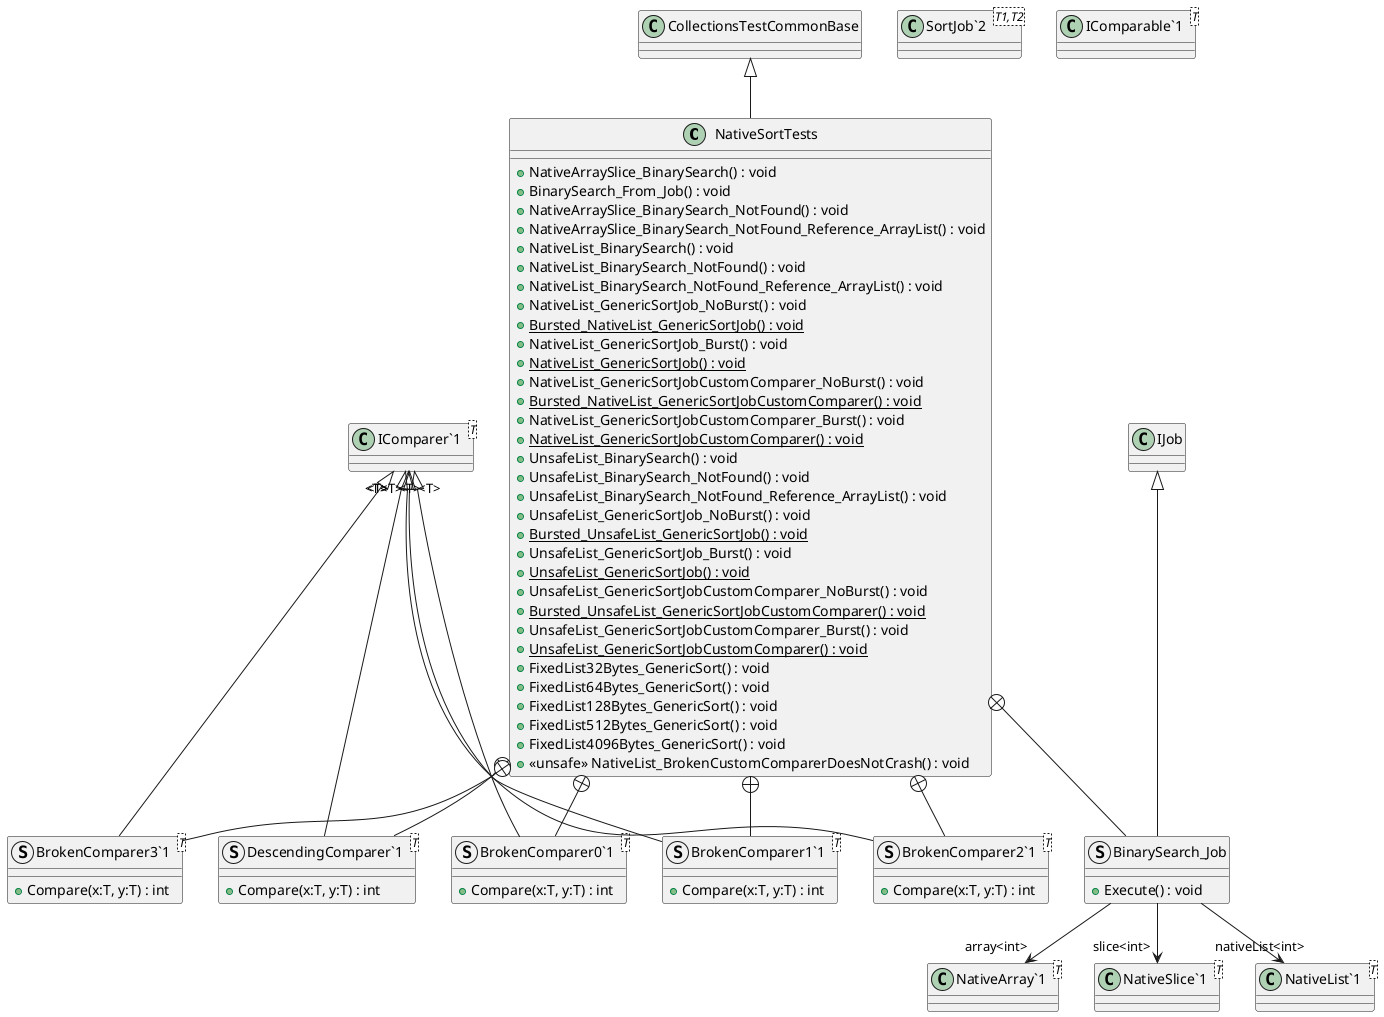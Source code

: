 @startuml
class NativeSortTests {
    + NativeArraySlice_BinarySearch() : void
    + BinarySearch_From_Job() : void
    + NativeArraySlice_BinarySearch_NotFound() : void
    + NativeArraySlice_BinarySearch_NotFound_Reference_ArrayList() : void
    + NativeList_BinarySearch() : void
    + NativeList_BinarySearch_NotFound() : void
    + NativeList_BinarySearch_NotFound_Reference_ArrayList() : void
    + NativeList_GenericSortJob_NoBurst() : void
    + {static} Bursted_NativeList_GenericSortJob() : void
    + NativeList_GenericSortJob_Burst() : void
    + {static} NativeList_GenericSortJob() : void
    + NativeList_GenericSortJobCustomComparer_NoBurst() : void
    + {static} Bursted_NativeList_GenericSortJobCustomComparer() : void
    + NativeList_GenericSortJobCustomComparer_Burst() : void
    + {static} NativeList_GenericSortJobCustomComparer() : void
    + UnsafeList_BinarySearch() : void
    + UnsafeList_BinarySearch_NotFound() : void
    + UnsafeList_BinarySearch_NotFound_Reference_ArrayList() : void
    + UnsafeList_GenericSortJob_NoBurst() : void
    + {static} Bursted_UnsafeList_GenericSortJob() : void
    + UnsafeList_GenericSortJob_Burst() : void
    + {static} UnsafeList_GenericSortJob() : void
    + UnsafeList_GenericSortJobCustomComparer_NoBurst() : void
    + {static} Bursted_UnsafeList_GenericSortJobCustomComparer() : void
    + UnsafeList_GenericSortJobCustomComparer_Burst() : void
    + {static} UnsafeList_GenericSortJobCustomComparer() : void
    + FixedList32Bytes_GenericSort() : void
    + FixedList64Bytes_GenericSort() : void
    + FixedList128Bytes_GenericSort() : void
    + FixedList512Bytes_GenericSort() : void
    + FixedList4096Bytes_GenericSort() : void
    + <<unsafe>> NativeList_BrokenCustomComparerDoesNotCrash() : void
}
class "SortJob`2"<T1,T2> {
}
struct "DescendingComparer`1"<T> {
    + Compare(x:T, y:T) : int
}
struct "BrokenComparer0`1"<T> {
    + Compare(x:T, y:T) : int
}
struct "BrokenComparer1`1"<T> {
    + Compare(x:T, y:T) : int
}
struct "BrokenComparer2`1"<T> {
    + Compare(x:T, y:T) : int
}
struct "BrokenComparer3`1"<T> {
    + Compare(x:T, y:T) : int
}
struct BinarySearch_Job {
    + Execute() : void
}
class "IComparer`1"<T> {
}
class "IComparable`1"<T> {
}
class "NativeArray`1"<T> {
}
class "NativeSlice`1"<T> {
}
class "NativeList`1"<T> {
}
CollectionsTestCommonBase <|-- NativeSortTests
NativeSortTests +-- "DescendingComparer`1"
"IComparer`1" "<T>" <|-- "DescendingComparer`1"
NativeSortTests +-- "BrokenComparer0`1"
"IComparer`1" "<T>" <|-- "BrokenComparer0`1"
NativeSortTests +-- "BrokenComparer1`1"
"IComparer`1" "<T>" <|-- "BrokenComparer1`1"
NativeSortTests +-- "BrokenComparer2`1"
"IComparer`1" "<T>" <|-- "BrokenComparer2`1"
NativeSortTests +-- "BrokenComparer3`1"
"IComparer`1" "<T>" <|-- "BrokenComparer3`1"
NativeSortTests +-- BinarySearch_Job
IJob <|-- BinarySearch_Job
BinarySearch_Job --> "array<int>" "NativeArray`1"
BinarySearch_Job --> "slice<int>" "NativeSlice`1"
BinarySearch_Job --> "nativeList<int>" "NativeList`1"
@enduml
